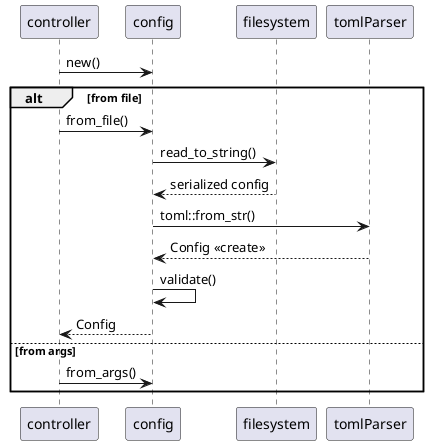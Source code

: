 @startuml

controller -> config: new()

alt from file

controller -> config: from_file()
config -> filesystem: read_to_string()
filesystem --> config: serialized config
config -> tomlParser: toml::from_str()
tomlParser --> config: Config <<create>>
config -> config: validate()
config --> controller: Config


else from args

controller -> config: from_args()

end

@enduml


